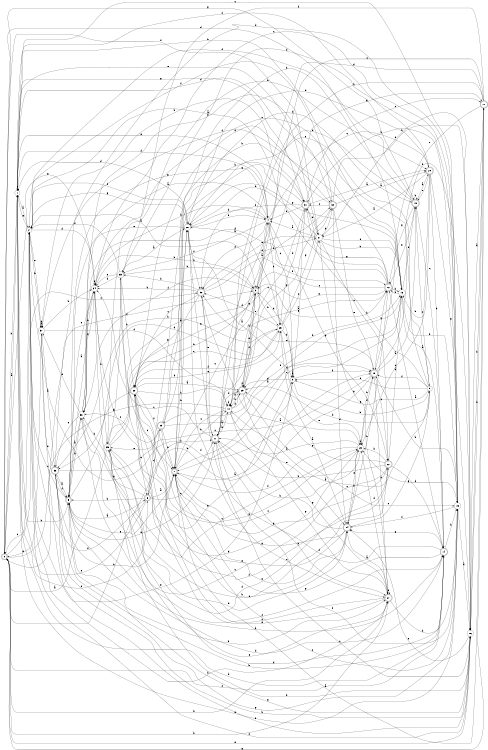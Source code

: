 digraph n32_8 {
__start0 [label="" shape="none"];

rankdir=LR;
size="8,5";

s0 [style="rounded,filled", color="black", fillcolor="white" shape="doublecircle", label="0"];
s1 [style="filled", color="black", fillcolor="white" shape="circle", label="1"];
s2 [style="filled", color="black", fillcolor="white" shape="circle", label="2"];
s3 [style="rounded,filled", color="black", fillcolor="white" shape="doublecircle", label="3"];
s4 [style="filled", color="black", fillcolor="white" shape="circle", label="4"];
s5 [style="rounded,filled", color="black", fillcolor="white" shape="doublecircle", label="5"];
s6 [style="rounded,filled", color="black", fillcolor="white" shape="doublecircle", label="6"];
s7 [style="rounded,filled", color="black", fillcolor="white" shape="doublecircle", label="7"];
s8 [style="filled", color="black", fillcolor="white" shape="circle", label="8"];
s9 [style="filled", color="black", fillcolor="white" shape="circle", label="9"];
s10 [style="filled", color="black", fillcolor="white" shape="circle", label="10"];
s11 [style="rounded,filled", color="black", fillcolor="white" shape="doublecircle", label="11"];
s12 [style="rounded,filled", color="black", fillcolor="white" shape="doublecircle", label="12"];
s13 [style="filled", color="black", fillcolor="white" shape="circle", label="13"];
s14 [style="rounded,filled", color="black", fillcolor="white" shape="doublecircle", label="14"];
s15 [style="filled", color="black", fillcolor="white" shape="circle", label="15"];
s16 [style="filled", color="black", fillcolor="white" shape="circle", label="16"];
s17 [style="rounded,filled", color="black", fillcolor="white" shape="doublecircle", label="17"];
s18 [style="rounded,filled", color="black", fillcolor="white" shape="doublecircle", label="18"];
s19 [style="rounded,filled", color="black", fillcolor="white" shape="doublecircle", label="19"];
s20 [style="rounded,filled", color="black", fillcolor="white" shape="doublecircle", label="20"];
s21 [style="filled", color="black", fillcolor="white" shape="circle", label="21"];
s22 [style="rounded,filled", color="black", fillcolor="white" shape="doublecircle", label="22"];
s23 [style="filled", color="black", fillcolor="white" shape="circle", label="23"];
s24 [style="rounded,filled", color="black", fillcolor="white" shape="doublecircle", label="24"];
s25 [style="filled", color="black", fillcolor="white" shape="circle", label="25"];
s26 [style="filled", color="black", fillcolor="white" shape="circle", label="26"];
s27 [style="rounded,filled", color="black", fillcolor="white" shape="doublecircle", label="27"];
s28 [style="rounded,filled", color="black", fillcolor="white" shape="doublecircle", label="28"];
s29 [style="rounded,filled", color="black", fillcolor="white" shape="doublecircle", label="29"];
s30 [style="rounded,filled", color="black", fillcolor="white" shape="doublecircle", label="30"];
s31 [style="rounded,filled", color="black", fillcolor="white" shape="doublecircle", label="31"];
s32 [style="rounded,filled", color="black", fillcolor="white" shape="doublecircle", label="32"];
s33 [style="filled", color="black", fillcolor="white" shape="circle", label="33"];
s34 [style="filled", color="black", fillcolor="white" shape="circle", label="34"];
s35 [style="filled", color="black", fillcolor="white" shape="circle", label="35"];
s36 [style="rounded,filled", color="black", fillcolor="white" shape="doublecircle", label="36"];
s37 [style="filled", color="black", fillcolor="white" shape="circle", label="37"];
s38 [style="filled", color="black", fillcolor="white" shape="circle", label="38"];
s39 [style="rounded,filled", color="black", fillcolor="white" shape="doublecircle", label="39"];
s0 -> s1 [label="a"];
s0 -> s27 [label="b"];
s0 -> s32 [label="c"];
s0 -> s3 [label="d"];
s0 -> s16 [label="e"];
s0 -> s14 [label="f"];
s0 -> s19 [label="g"];
s0 -> s1 [label="h"];
s1 -> s2 [label="a"];
s1 -> s5 [label="b"];
s1 -> s1 [label="c"];
s1 -> s6 [label="d"];
s1 -> s21 [label="e"];
s1 -> s4 [label="f"];
s1 -> s31 [label="g"];
s1 -> s13 [label="h"];
s2 -> s3 [label="a"];
s2 -> s37 [label="b"];
s2 -> s0 [label="c"];
s2 -> s34 [label="d"];
s2 -> s37 [label="e"];
s2 -> s26 [label="f"];
s2 -> s1 [label="g"];
s2 -> s27 [label="h"];
s3 -> s4 [label="a"];
s3 -> s25 [label="b"];
s3 -> s7 [label="c"];
s3 -> s29 [label="d"];
s3 -> s35 [label="e"];
s3 -> s38 [label="f"];
s3 -> s17 [label="g"];
s3 -> s28 [label="h"];
s4 -> s5 [label="a"];
s4 -> s25 [label="b"];
s4 -> s20 [label="c"];
s4 -> s32 [label="d"];
s4 -> s1 [label="e"];
s4 -> s33 [label="f"];
s4 -> s22 [label="g"];
s4 -> s34 [label="h"];
s5 -> s6 [label="a"];
s5 -> s14 [label="b"];
s5 -> s2 [label="c"];
s5 -> s25 [label="d"];
s5 -> s11 [label="e"];
s5 -> s27 [label="f"];
s5 -> s4 [label="g"];
s5 -> s38 [label="h"];
s6 -> s7 [label="a"];
s6 -> s11 [label="b"];
s6 -> s11 [label="c"];
s6 -> s39 [label="d"];
s6 -> s1 [label="e"];
s6 -> s2 [label="f"];
s6 -> s38 [label="g"];
s6 -> s5 [label="h"];
s7 -> s8 [label="a"];
s7 -> s10 [label="b"];
s7 -> s15 [label="c"];
s7 -> s19 [label="d"];
s7 -> s24 [label="e"];
s7 -> s13 [label="f"];
s7 -> s5 [label="g"];
s7 -> s26 [label="h"];
s8 -> s8 [label="a"];
s8 -> s9 [label="b"];
s8 -> s4 [label="c"];
s8 -> s29 [label="d"];
s8 -> s2 [label="e"];
s8 -> s18 [label="f"];
s8 -> s31 [label="g"];
s8 -> s3 [label="h"];
s9 -> s10 [label="a"];
s9 -> s31 [label="b"];
s9 -> s34 [label="c"];
s9 -> s8 [label="d"];
s9 -> s26 [label="e"];
s9 -> s18 [label="f"];
s9 -> s8 [label="g"];
s9 -> s29 [label="h"];
s10 -> s11 [label="a"];
s10 -> s0 [label="b"];
s10 -> s7 [label="c"];
s10 -> s29 [label="d"];
s10 -> s24 [label="e"];
s10 -> s10 [label="f"];
s10 -> s27 [label="g"];
s10 -> s13 [label="h"];
s11 -> s12 [label="a"];
s11 -> s27 [label="b"];
s11 -> s34 [label="c"];
s11 -> s29 [label="d"];
s11 -> s10 [label="e"];
s11 -> s15 [label="f"];
s11 -> s26 [label="g"];
s11 -> s30 [label="h"];
s12 -> s2 [label="a"];
s12 -> s13 [label="b"];
s12 -> s3 [label="c"];
s12 -> s1 [label="d"];
s12 -> s3 [label="e"];
s12 -> s38 [label="f"];
s12 -> s31 [label="g"];
s12 -> s24 [label="h"];
s13 -> s14 [label="a"];
s13 -> s15 [label="b"];
s13 -> s7 [label="c"];
s13 -> s0 [label="d"];
s13 -> s19 [label="e"];
s13 -> s37 [label="f"];
s13 -> s26 [label="g"];
s13 -> s12 [label="h"];
s14 -> s12 [label="a"];
s14 -> s15 [label="b"];
s14 -> s19 [label="c"];
s14 -> s5 [label="d"];
s14 -> s24 [label="e"];
s14 -> s32 [label="f"];
s14 -> s7 [label="g"];
s14 -> s1 [label="h"];
s15 -> s16 [label="a"];
s15 -> s31 [label="b"];
s15 -> s1 [label="c"];
s15 -> s33 [label="d"];
s15 -> s1 [label="e"];
s15 -> s24 [label="f"];
s15 -> s23 [label="g"];
s15 -> s18 [label="h"];
s16 -> s17 [label="a"];
s16 -> s17 [label="b"];
s16 -> s11 [label="c"];
s16 -> s21 [label="d"];
s16 -> s24 [label="e"];
s16 -> s2 [label="f"];
s16 -> s5 [label="g"];
s16 -> s36 [label="h"];
s17 -> s7 [label="a"];
s17 -> s10 [label="b"];
s17 -> s3 [label="c"];
s17 -> s10 [label="d"];
s17 -> s18 [label="e"];
s17 -> s33 [label="f"];
s17 -> s0 [label="g"];
s17 -> s16 [label="h"];
s18 -> s19 [label="a"];
s18 -> s16 [label="b"];
s18 -> s22 [label="c"];
s18 -> s27 [label="d"];
s18 -> s32 [label="e"];
s18 -> s2 [label="f"];
s18 -> s12 [label="g"];
s18 -> s0 [label="h"];
s19 -> s20 [label="a"];
s19 -> s19 [label="b"];
s19 -> s9 [label="c"];
s19 -> s11 [label="d"];
s19 -> s12 [label="e"];
s19 -> s2 [label="f"];
s19 -> s12 [label="g"];
s19 -> s39 [label="h"];
s20 -> s21 [label="a"];
s20 -> s14 [label="b"];
s20 -> s23 [label="c"];
s20 -> s26 [label="d"];
s20 -> s19 [label="e"];
s20 -> s1 [label="f"];
s20 -> s16 [label="g"];
s20 -> s13 [label="h"];
s21 -> s4 [label="a"];
s21 -> s13 [label="b"];
s21 -> s22 [label="c"];
s21 -> s13 [label="d"];
s21 -> s32 [label="e"];
s21 -> s0 [label="f"];
s21 -> s30 [label="g"];
s21 -> s26 [label="h"];
s22 -> s13 [label="a"];
s22 -> s23 [label="b"];
s22 -> s38 [label="c"];
s22 -> s14 [label="d"];
s22 -> s35 [label="e"];
s22 -> s35 [label="f"];
s22 -> s29 [label="g"];
s22 -> s11 [label="h"];
s23 -> s11 [label="a"];
s23 -> s23 [label="b"];
s23 -> s7 [label="c"];
s23 -> s18 [label="d"];
s23 -> s24 [label="e"];
s23 -> s7 [label="f"];
s23 -> s34 [label="g"];
s23 -> s18 [label="h"];
s24 -> s25 [label="a"];
s24 -> s11 [label="b"];
s24 -> s9 [label="c"];
s24 -> s35 [label="d"];
s24 -> s28 [label="e"];
s24 -> s23 [label="f"];
s24 -> s7 [label="g"];
s24 -> s28 [label="h"];
s25 -> s26 [label="a"];
s25 -> s8 [label="b"];
s25 -> s21 [label="c"];
s25 -> s32 [label="d"];
s25 -> s23 [label="e"];
s25 -> s28 [label="f"];
s25 -> s30 [label="g"];
s25 -> s36 [label="h"];
s26 -> s8 [label="a"];
s26 -> s4 [label="b"];
s26 -> s27 [label="c"];
s26 -> s1 [label="d"];
s26 -> s38 [label="e"];
s26 -> s4 [label="f"];
s26 -> s2 [label="g"];
s26 -> s32 [label="h"];
s27 -> s24 [label="a"];
s27 -> s15 [label="b"];
s27 -> s28 [label="c"];
s27 -> s23 [label="d"];
s27 -> s28 [label="e"];
s27 -> s27 [label="f"];
s27 -> s21 [label="g"];
s27 -> s0 [label="h"];
s28 -> s29 [label="a"];
s28 -> s10 [label="b"];
s28 -> s6 [label="c"];
s28 -> s30 [label="d"];
s28 -> s25 [label="e"];
s28 -> s7 [label="f"];
s28 -> s23 [label="g"];
s28 -> s36 [label="h"];
s29 -> s10 [label="a"];
s29 -> s3 [label="b"];
s29 -> s15 [label="c"];
s29 -> s29 [label="d"];
s29 -> s4 [label="e"];
s29 -> s3 [label="f"];
s29 -> s27 [label="g"];
s29 -> s10 [label="h"];
s30 -> s20 [label="a"];
s30 -> s16 [label="b"];
s30 -> s31 [label="c"];
s30 -> s24 [label="d"];
s30 -> s18 [label="e"];
s30 -> s2 [label="f"];
s30 -> s29 [label="g"];
s30 -> s6 [label="h"];
s31 -> s20 [label="a"];
s31 -> s4 [label="b"];
s31 -> s10 [label="c"];
s31 -> s21 [label="d"];
s31 -> s17 [label="e"];
s31 -> s32 [label="f"];
s31 -> s7 [label="g"];
s31 -> s25 [label="h"];
s32 -> s23 [label="a"];
s32 -> s33 [label="b"];
s32 -> s28 [label="c"];
s32 -> s21 [label="d"];
s32 -> s11 [label="e"];
s32 -> s12 [label="f"];
s32 -> s28 [label="g"];
s32 -> s34 [label="h"];
s33 -> s26 [label="a"];
s33 -> s3 [label="b"];
s33 -> s7 [label="c"];
s33 -> s34 [label="d"];
s33 -> s34 [label="e"];
s33 -> s2 [label="f"];
s33 -> s8 [label="g"];
s33 -> s28 [label="h"];
s34 -> s5 [label="a"];
s34 -> s3 [label="b"];
s34 -> s15 [label="c"];
s34 -> s22 [label="d"];
s34 -> s5 [label="e"];
s34 -> s34 [label="f"];
s34 -> s0 [label="g"];
s34 -> s35 [label="h"];
s35 -> s0 [label="a"];
s35 -> s20 [label="b"];
s35 -> s25 [label="c"];
s35 -> s14 [label="d"];
s35 -> s27 [label="e"];
s35 -> s33 [label="f"];
s35 -> s12 [label="g"];
s35 -> s16 [label="h"];
s36 -> s5 [label="a"];
s36 -> s7 [label="b"];
s36 -> s18 [label="c"];
s36 -> s15 [label="d"];
s36 -> s37 [label="e"];
s36 -> s5 [label="f"];
s36 -> s15 [label="g"];
s36 -> s14 [label="h"];
s37 -> s36 [label="a"];
s37 -> s31 [label="b"];
s37 -> s37 [label="c"];
s37 -> s10 [label="d"];
s37 -> s0 [label="e"];
s37 -> s16 [label="f"];
s37 -> s37 [label="g"];
s37 -> s34 [label="h"];
s38 -> s5 [label="a"];
s38 -> s34 [label="b"];
s38 -> s23 [label="c"];
s38 -> s37 [label="d"];
s38 -> s36 [label="e"];
s38 -> s14 [label="f"];
s38 -> s34 [label="g"];
s38 -> s30 [label="h"];
s39 -> s18 [label="a"];
s39 -> s31 [label="b"];
s39 -> s38 [label="c"];
s39 -> s26 [label="d"];
s39 -> s35 [label="e"];
s39 -> s13 [label="f"];
s39 -> s22 [label="g"];
s39 -> s7 [label="h"];

}